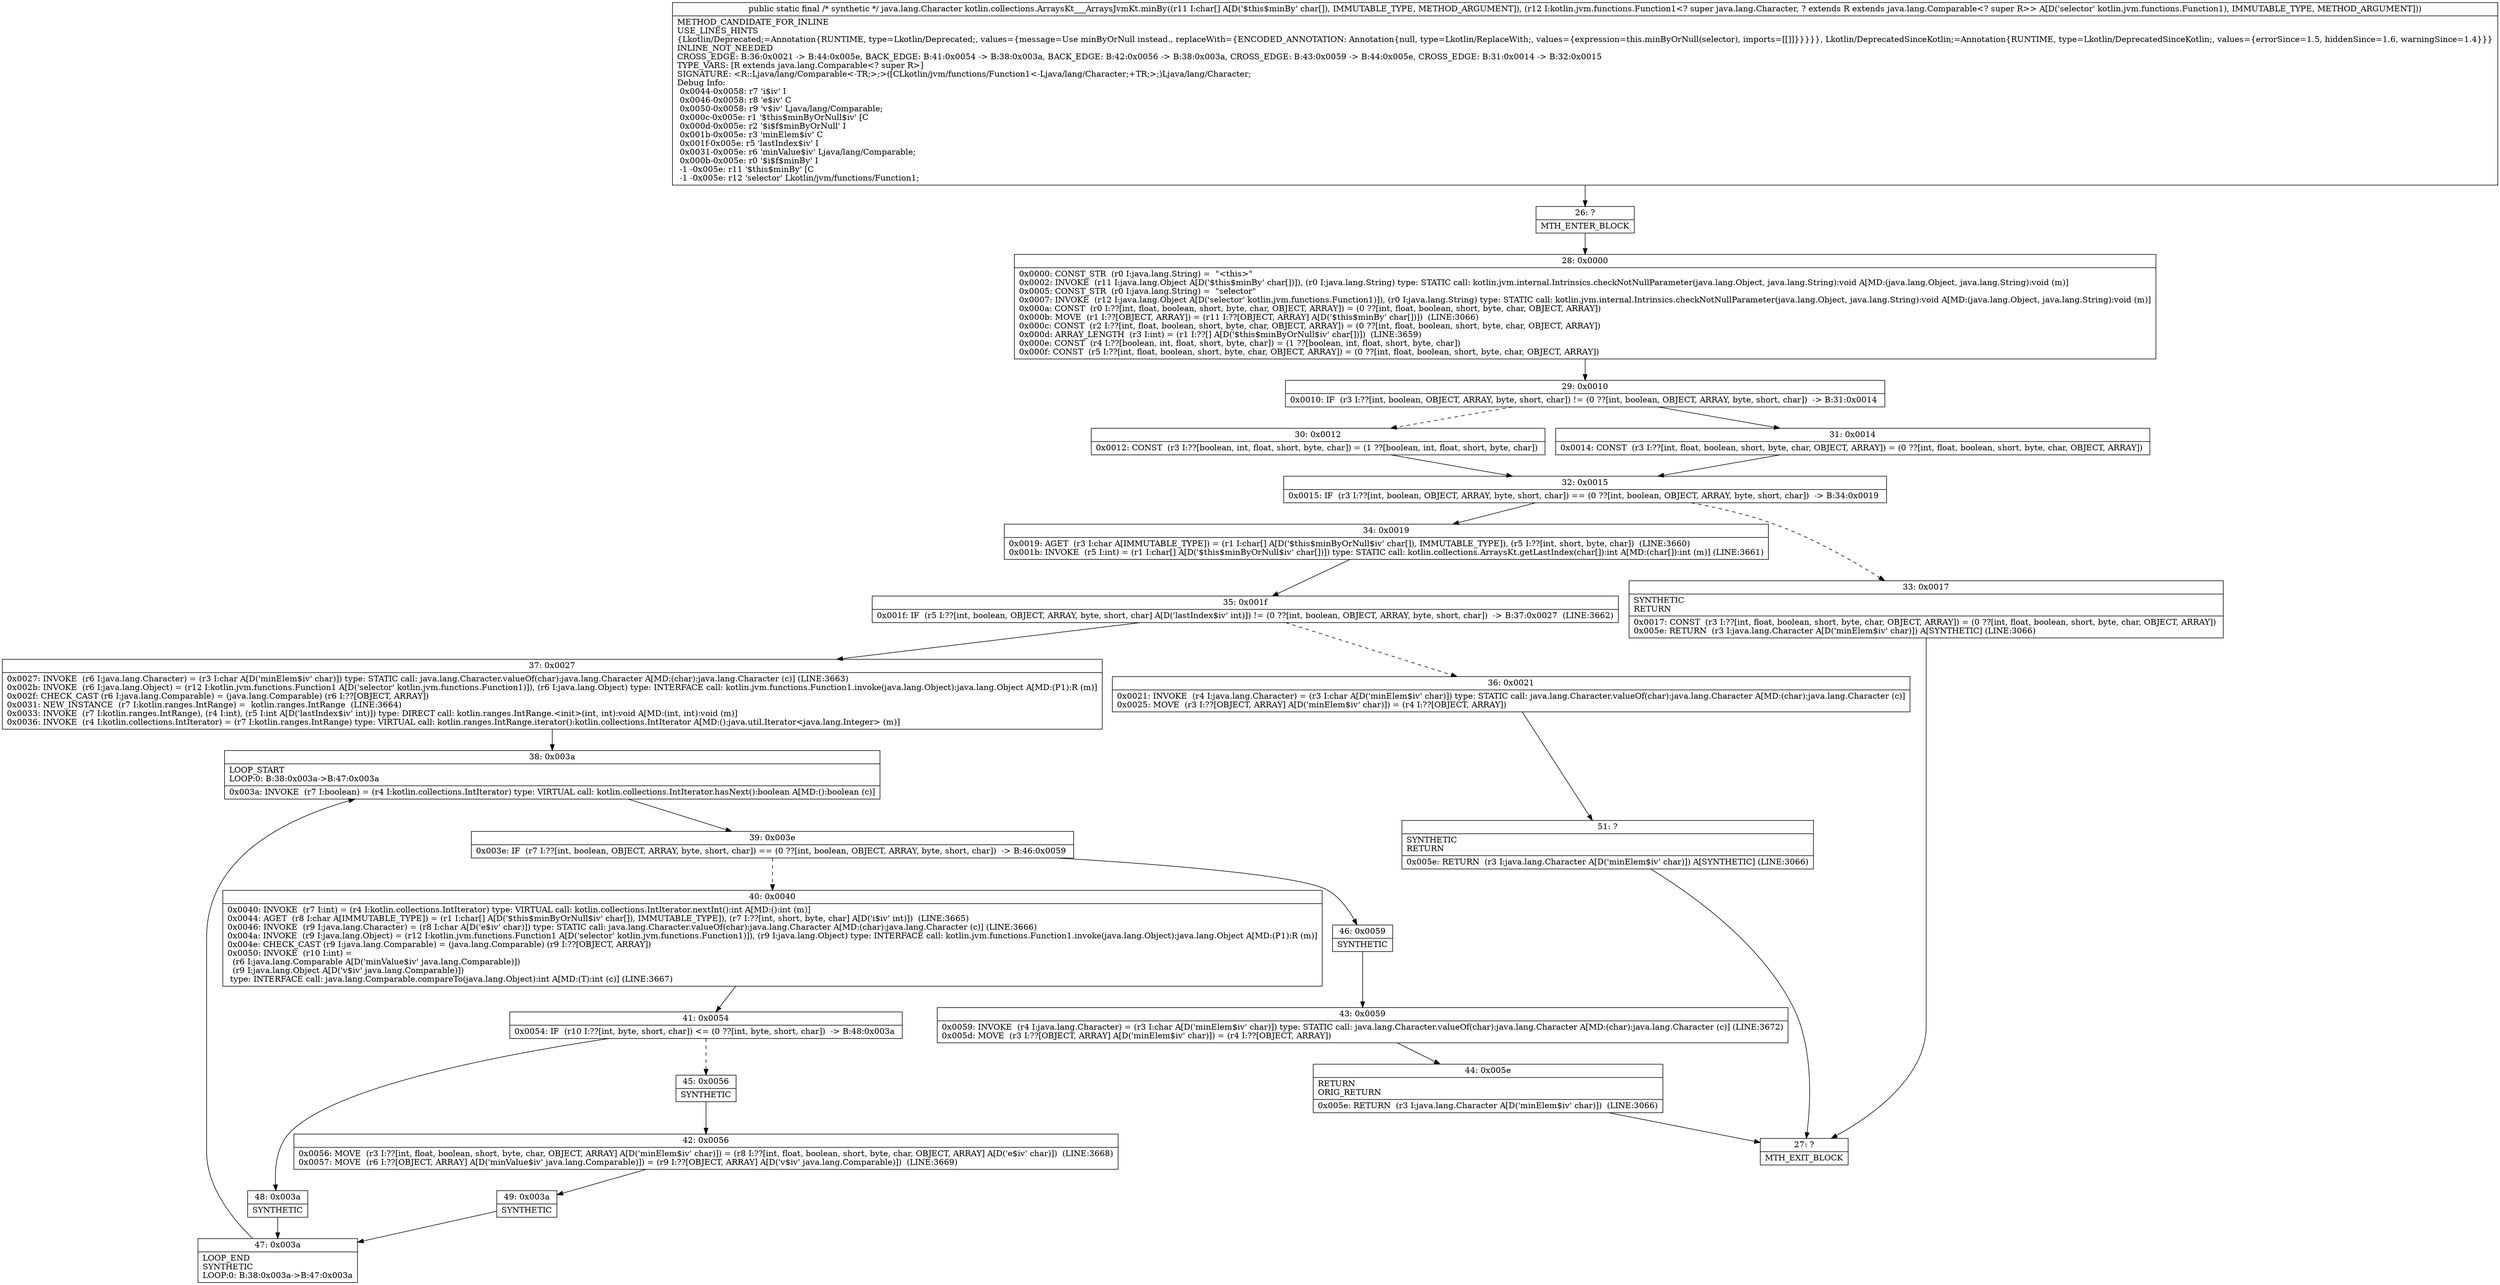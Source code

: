 digraph "CFG forkotlin.collections.ArraysKt___ArraysJvmKt.minBy([CLkotlin\/jvm\/functions\/Function1;)Ljava\/lang\/Character;" {
Node_26 [shape=record,label="{26\:\ ?|MTH_ENTER_BLOCK\l}"];
Node_28 [shape=record,label="{28\:\ 0x0000|0x0000: CONST_STR  (r0 I:java.lang.String) =  \"\<this\>\" \l0x0002: INVOKE  (r11 I:java.lang.Object A[D('$this$minBy' char[])]), (r0 I:java.lang.String) type: STATIC call: kotlin.jvm.internal.Intrinsics.checkNotNullParameter(java.lang.Object, java.lang.String):void A[MD:(java.lang.Object, java.lang.String):void (m)]\l0x0005: CONST_STR  (r0 I:java.lang.String) =  \"selector\" \l0x0007: INVOKE  (r12 I:java.lang.Object A[D('selector' kotlin.jvm.functions.Function1)]), (r0 I:java.lang.String) type: STATIC call: kotlin.jvm.internal.Intrinsics.checkNotNullParameter(java.lang.Object, java.lang.String):void A[MD:(java.lang.Object, java.lang.String):void (m)]\l0x000a: CONST  (r0 I:??[int, float, boolean, short, byte, char, OBJECT, ARRAY]) = (0 ??[int, float, boolean, short, byte, char, OBJECT, ARRAY]) \l0x000b: MOVE  (r1 I:??[OBJECT, ARRAY]) = (r11 I:??[OBJECT, ARRAY] A[D('$this$minBy' char[])])  (LINE:3066)\l0x000c: CONST  (r2 I:??[int, float, boolean, short, byte, char, OBJECT, ARRAY]) = (0 ??[int, float, boolean, short, byte, char, OBJECT, ARRAY]) \l0x000d: ARRAY_LENGTH  (r3 I:int) = (r1 I:??[] A[D('$this$minByOrNull$iv' char[])])  (LINE:3659)\l0x000e: CONST  (r4 I:??[boolean, int, float, short, byte, char]) = (1 ??[boolean, int, float, short, byte, char]) \l0x000f: CONST  (r5 I:??[int, float, boolean, short, byte, char, OBJECT, ARRAY]) = (0 ??[int, float, boolean, short, byte, char, OBJECT, ARRAY]) \l}"];
Node_29 [shape=record,label="{29\:\ 0x0010|0x0010: IF  (r3 I:??[int, boolean, OBJECT, ARRAY, byte, short, char]) != (0 ??[int, boolean, OBJECT, ARRAY, byte, short, char])  \-\> B:31:0x0014 \l}"];
Node_30 [shape=record,label="{30\:\ 0x0012|0x0012: CONST  (r3 I:??[boolean, int, float, short, byte, char]) = (1 ??[boolean, int, float, short, byte, char]) \l}"];
Node_32 [shape=record,label="{32\:\ 0x0015|0x0015: IF  (r3 I:??[int, boolean, OBJECT, ARRAY, byte, short, char]) == (0 ??[int, boolean, OBJECT, ARRAY, byte, short, char])  \-\> B:34:0x0019 \l}"];
Node_33 [shape=record,label="{33\:\ 0x0017|SYNTHETIC\lRETURN\l|0x0017: CONST  (r3 I:??[int, float, boolean, short, byte, char, OBJECT, ARRAY]) = (0 ??[int, float, boolean, short, byte, char, OBJECT, ARRAY]) \l0x005e: RETURN  (r3 I:java.lang.Character A[D('minElem$iv' char)]) A[SYNTHETIC] (LINE:3066)\l}"];
Node_27 [shape=record,label="{27\:\ ?|MTH_EXIT_BLOCK\l}"];
Node_34 [shape=record,label="{34\:\ 0x0019|0x0019: AGET  (r3 I:char A[IMMUTABLE_TYPE]) = (r1 I:char[] A[D('$this$minByOrNull$iv' char[]), IMMUTABLE_TYPE]), (r5 I:??[int, short, byte, char])  (LINE:3660)\l0x001b: INVOKE  (r5 I:int) = (r1 I:char[] A[D('$this$minByOrNull$iv' char[])]) type: STATIC call: kotlin.collections.ArraysKt.getLastIndex(char[]):int A[MD:(char[]):int (m)] (LINE:3661)\l}"];
Node_35 [shape=record,label="{35\:\ 0x001f|0x001f: IF  (r5 I:??[int, boolean, OBJECT, ARRAY, byte, short, char] A[D('lastIndex$iv' int)]) != (0 ??[int, boolean, OBJECT, ARRAY, byte, short, char])  \-\> B:37:0x0027  (LINE:3662)\l}"];
Node_36 [shape=record,label="{36\:\ 0x0021|0x0021: INVOKE  (r4 I:java.lang.Character) = (r3 I:char A[D('minElem$iv' char)]) type: STATIC call: java.lang.Character.valueOf(char):java.lang.Character A[MD:(char):java.lang.Character (c)]\l0x0025: MOVE  (r3 I:??[OBJECT, ARRAY] A[D('minElem$iv' char)]) = (r4 I:??[OBJECT, ARRAY]) \l}"];
Node_51 [shape=record,label="{51\:\ ?|SYNTHETIC\lRETURN\l|0x005e: RETURN  (r3 I:java.lang.Character A[D('minElem$iv' char)]) A[SYNTHETIC] (LINE:3066)\l}"];
Node_37 [shape=record,label="{37\:\ 0x0027|0x0027: INVOKE  (r6 I:java.lang.Character) = (r3 I:char A[D('minElem$iv' char)]) type: STATIC call: java.lang.Character.valueOf(char):java.lang.Character A[MD:(char):java.lang.Character (c)] (LINE:3663)\l0x002b: INVOKE  (r6 I:java.lang.Object) = (r12 I:kotlin.jvm.functions.Function1 A[D('selector' kotlin.jvm.functions.Function1)]), (r6 I:java.lang.Object) type: INTERFACE call: kotlin.jvm.functions.Function1.invoke(java.lang.Object):java.lang.Object A[MD:(P1):R (m)]\l0x002f: CHECK_CAST (r6 I:java.lang.Comparable) = (java.lang.Comparable) (r6 I:??[OBJECT, ARRAY]) \l0x0031: NEW_INSTANCE  (r7 I:kotlin.ranges.IntRange) =  kotlin.ranges.IntRange  (LINE:3664)\l0x0033: INVOKE  (r7 I:kotlin.ranges.IntRange), (r4 I:int), (r5 I:int A[D('lastIndex$iv' int)]) type: DIRECT call: kotlin.ranges.IntRange.\<init\>(int, int):void A[MD:(int, int):void (m)]\l0x0036: INVOKE  (r4 I:kotlin.collections.IntIterator) = (r7 I:kotlin.ranges.IntRange) type: VIRTUAL call: kotlin.ranges.IntRange.iterator():kotlin.collections.IntIterator A[MD:():java.util.Iterator\<java.lang.Integer\> (m)]\l}"];
Node_38 [shape=record,label="{38\:\ 0x003a|LOOP_START\lLOOP:0: B:38:0x003a\-\>B:47:0x003a\l|0x003a: INVOKE  (r7 I:boolean) = (r4 I:kotlin.collections.IntIterator) type: VIRTUAL call: kotlin.collections.IntIterator.hasNext():boolean A[MD:():boolean (c)]\l}"];
Node_39 [shape=record,label="{39\:\ 0x003e|0x003e: IF  (r7 I:??[int, boolean, OBJECT, ARRAY, byte, short, char]) == (0 ??[int, boolean, OBJECT, ARRAY, byte, short, char])  \-\> B:46:0x0059 \l}"];
Node_40 [shape=record,label="{40\:\ 0x0040|0x0040: INVOKE  (r7 I:int) = (r4 I:kotlin.collections.IntIterator) type: VIRTUAL call: kotlin.collections.IntIterator.nextInt():int A[MD:():int (m)]\l0x0044: AGET  (r8 I:char A[IMMUTABLE_TYPE]) = (r1 I:char[] A[D('$this$minByOrNull$iv' char[]), IMMUTABLE_TYPE]), (r7 I:??[int, short, byte, char] A[D('i$iv' int)])  (LINE:3665)\l0x0046: INVOKE  (r9 I:java.lang.Character) = (r8 I:char A[D('e$iv' char)]) type: STATIC call: java.lang.Character.valueOf(char):java.lang.Character A[MD:(char):java.lang.Character (c)] (LINE:3666)\l0x004a: INVOKE  (r9 I:java.lang.Object) = (r12 I:kotlin.jvm.functions.Function1 A[D('selector' kotlin.jvm.functions.Function1)]), (r9 I:java.lang.Object) type: INTERFACE call: kotlin.jvm.functions.Function1.invoke(java.lang.Object):java.lang.Object A[MD:(P1):R (m)]\l0x004e: CHECK_CAST (r9 I:java.lang.Comparable) = (java.lang.Comparable) (r9 I:??[OBJECT, ARRAY]) \l0x0050: INVOKE  (r10 I:int) = \l  (r6 I:java.lang.Comparable A[D('minValue$iv' java.lang.Comparable)])\l  (r9 I:java.lang.Object A[D('v$iv' java.lang.Comparable)])\l type: INTERFACE call: java.lang.Comparable.compareTo(java.lang.Object):int A[MD:(T):int (c)] (LINE:3667)\l}"];
Node_41 [shape=record,label="{41\:\ 0x0054|0x0054: IF  (r10 I:??[int, byte, short, char]) \<= (0 ??[int, byte, short, char])  \-\> B:48:0x003a \l}"];
Node_45 [shape=record,label="{45\:\ 0x0056|SYNTHETIC\l}"];
Node_42 [shape=record,label="{42\:\ 0x0056|0x0056: MOVE  (r3 I:??[int, float, boolean, short, byte, char, OBJECT, ARRAY] A[D('minElem$iv' char)]) = (r8 I:??[int, float, boolean, short, byte, char, OBJECT, ARRAY] A[D('e$iv' char)])  (LINE:3668)\l0x0057: MOVE  (r6 I:??[OBJECT, ARRAY] A[D('minValue$iv' java.lang.Comparable)]) = (r9 I:??[OBJECT, ARRAY] A[D('v$iv' java.lang.Comparable)])  (LINE:3669)\l}"];
Node_49 [shape=record,label="{49\:\ 0x003a|SYNTHETIC\l}"];
Node_47 [shape=record,label="{47\:\ 0x003a|LOOP_END\lSYNTHETIC\lLOOP:0: B:38:0x003a\-\>B:47:0x003a\l}"];
Node_48 [shape=record,label="{48\:\ 0x003a|SYNTHETIC\l}"];
Node_46 [shape=record,label="{46\:\ 0x0059|SYNTHETIC\l}"];
Node_43 [shape=record,label="{43\:\ 0x0059|0x0059: INVOKE  (r4 I:java.lang.Character) = (r3 I:char A[D('minElem$iv' char)]) type: STATIC call: java.lang.Character.valueOf(char):java.lang.Character A[MD:(char):java.lang.Character (c)] (LINE:3672)\l0x005d: MOVE  (r3 I:??[OBJECT, ARRAY] A[D('minElem$iv' char)]) = (r4 I:??[OBJECT, ARRAY]) \l}"];
Node_44 [shape=record,label="{44\:\ 0x005e|RETURN\lORIG_RETURN\l|0x005e: RETURN  (r3 I:java.lang.Character A[D('minElem$iv' char)])  (LINE:3066)\l}"];
Node_31 [shape=record,label="{31\:\ 0x0014|0x0014: CONST  (r3 I:??[int, float, boolean, short, byte, char, OBJECT, ARRAY]) = (0 ??[int, float, boolean, short, byte, char, OBJECT, ARRAY]) \l}"];
MethodNode[shape=record,label="{public static final \/* synthetic *\/ java.lang.Character kotlin.collections.ArraysKt___ArraysJvmKt.minBy((r11 I:char[] A[D('$this$minBy' char[]), IMMUTABLE_TYPE, METHOD_ARGUMENT]), (r12 I:kotlin.jvm.functions.Function1\<? super java.lang.Character, ? extends R extends java.lang.Comparable\<? super R\>\> A[D('selector' kotlin.jvm.functions.Function1), IMMUTABLE_TYPE, METHOD_ARGUMENT]))  | METHOD_CANDIDATE_FOR_INLINE\lUSE_LINES_HINTS\l\{Lkotlin\/Deprecated;=Annotation\{RUNTIME, type=Lkotlin\/Deprecated;, values=\{message=Use minByOrNull instead., replaceWith=\{ENCODED_ANNOTATION: Annotation\{null, type=Lkotlin\/ReplaceWith;, values=\{expression=this.minByOrNull(selector), imports=[[]]\}\}\}\}\}, Lkotlin\/DeprecatedSinceKotlin;=Annotation\{RUNTIME, type=Lkotlin\/DeprecatedSinceKotlin;, values=\{errorSince=1.5, hiddenSince=1.6, warningSince=1.4\}\}\}\lINLINE_NOT_NEEDED\lCROSS_EDGE: B:36:0x0021 \-\> B:44:0x005e, BACK_EDGE: B:41:0x0054 \-\> B:38:0x003a, BACK_EDGE: B:42:0x0056 \-\> B:38:0x003a, CROSS_EDGE: B:43:0x0059 \-\> B:44:0x005e, CROSS_EDGE: B:31:0x0014 \-\> B:32:0x0015\lTYPE_VARS: [R extends java.lang.Comparable\<? super R\>]\lSIGNATURE: \<R::Ljava\/lang\/Comparable\<\-TR;\>;\>([CLkotlin\/jvm\/functions\/Function1\<\-Ljava\/lang\/Character;+TR;\>;)Ljava\/lang\/Character;\lDebug Info:\l  0x0044\-0x0058: r7 'i$iv' I\l  0x0046\-0x0058: r8 'e$iv' C\l  0x0050\-0x0058: r9 'v$iv' Ljava\/lang\/Comparable;\l  0x000c\-0x005e: r1 '$this$minByOrNull$iv' [C\l  0x000d\-0x005e: r2 '$i$f$minByOrNull' I\l  0x001b\-0x005e: r3 'minElem$iv' C\l  0x001f\-0x005e: r5 'lastIndex$iv' I\l  0x0031\-0x005e: r6 'minValue$iv' Ljava\/lang\/Comparable;\l  0x000b\-0x005e: r0 '$i$f$minBy' I\l  \-1 \-0x005e: r11 '$this$minBy' [C\l  \-1 \-0x005e: r12 'selector' Lkotlin\/jvm\/functions\/Function1;\l}"];
MethodNode -> Node_26;Node_26 -> Node_28;
Node_28 -> Node_29;
Node_29 -> Node_30[style=dashed];
Node_29 -> Node_31;
Node_30 -> Node_32;
Node_32 -> Node_33[style=dashed];
Node_32 -> Node_34;
Node_33 -> Node_27;
Node_34 -> Node_35;
Node_35 -> Node_36[style=dashed];
Node_35 -> Node_37;
Node_36 -> Node_51;
Node_51 -> Node_27;
Node_37 -> Node_38;
Node_38 -> Node_39;
Node_39 -> Node_40[style=dashed];
Node_39 -> Node_46;
Node_40 -> Node_41;
Node_41 -> Node_45[style=dashed];
Node_41 -> Node_48;
Node_45 -> Node_42;
Node_42 -> Node_49;
Node_49 -> Node_47;
Node_47 -> Node_38;
Node_48 -> Node_47;
Node_46 -> Node_43;
Node_43 -> Node_44;
Node_44 -> Node_27;
Node_31 -> Node_32;
}

